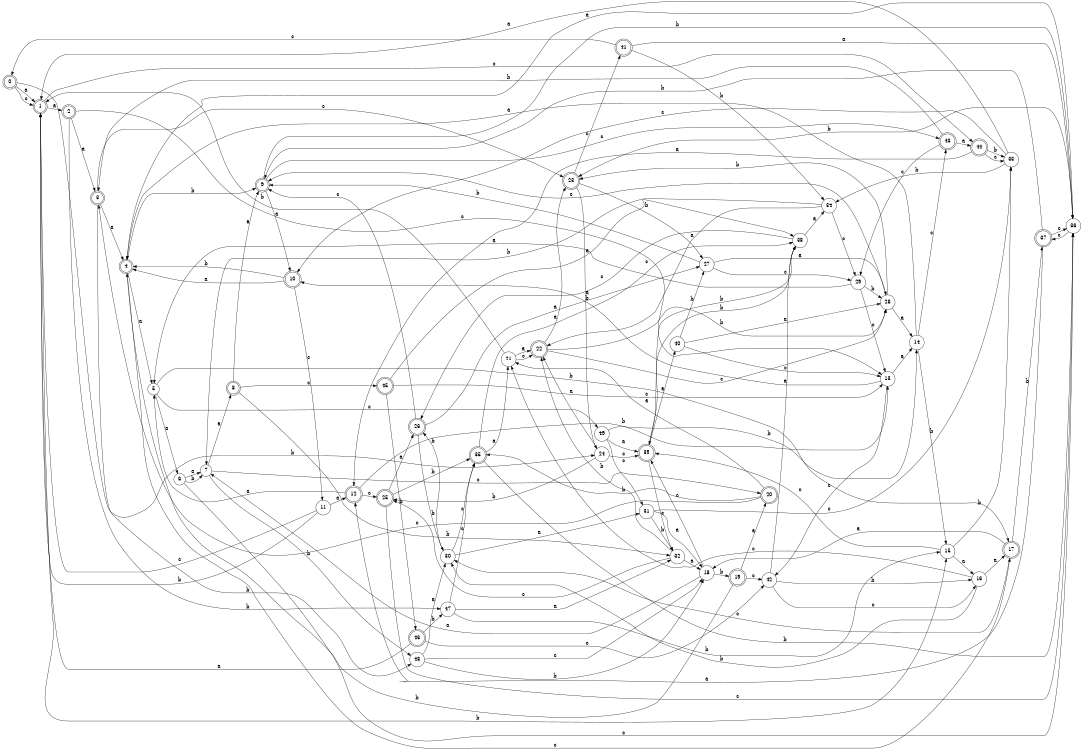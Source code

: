 digraph n40_3 {
__start0 [label="" shape="none"];

rankdir=LR;
size="8,5";

s0 [style="rounded,filled", color="black", fillcolor="white" shape="doublecircle", label="0"];
s1 [style="rounded,filled", color="black", fillcolor="white" shape="doublecircle", label="1"];
s2 [style="rounded,filled", color="black", fillcolor="white" shape="doublecircle", label="2"];
s3 [style="rounded,filled", color="black", fillcolor="white" shape="doublecircle", label="3"];
s4 [style="rounded,filled", color="black", fillcolor="white" shape="doublecircle", label="4"];
s5 [style="filled", color="black", fillcolor="white" shape="circle", label="5"];
s6 [style="filled", color="black", fillcolor="white" shape="circle", label="6"];
s7 [style="filled", color="black", fillcolor="white" shape="circle", label="7"];
s8 [style="rounded,filled", color="black", fillcolor="white" shape="doublecircle", label="8"];
s9 [style="rounded,filled", color="black", fillcolor="white" shape="doublecircle", label="9"];
s10 [style="rounded,filled", color="black", fillcolor="white" shape="doublecircle", label="10"];
s11 [style="filled", color="black", fillcolor="white" shape="circle", label="11"];
s12 [style="rounded,filled", color="black", fillcolor="white" shape="doublecircle", label="12"];
s13 [style="filled", color="black", fillcolor="white" shape="circle", label="13"];
s14 [style="filled", color="black", fillcolor="white" shape="circle", label="14"];
s15 [style="filled", color="black", fillcolor="white" shape="circle", label="15"];
s16 [style="filled", color="black", fillcolor="white" shape="circle", label="16"];
s17 [style="rounded,filled", color="black", fillcolor="white" shape="doublecircle", label="17"];
s18 [style="filled", color="black", fillcolor="white" shape="circle", label="18"];
s19 [style="rounded,filled", color="black", fillcolor="white" shape="doublecircle", label="19"];
s20 [style="rounded,filled", color="black", fillcolor="white" shape="doublecircle", label="20"];
s21 [style="filled", color="black", fillcolor="white" shape="circle", label="21"];
s22 [style="rounded,filled", color="black", fillcolor="white" shape="doublecircle", label="22"];
s23 [style="rounded,filled", color="black", fillcolor="white" shape="doublecircle", label="23"];
s24 [style="filled", color="black", fillcolor="white" shape="circle", label="24"];
s25 [style="rounded,filled", color="black", fillcolor="white" shape="doublecircle", label="25"];
s26 [style="rounded,filled", color="black", fillcolor="white" shape="doublecircle", label="26"];
s27 [style="filled", color="black", fillcolor="white" shape="circle", label="27"];
s28 [style="filled", color="black", fillcolor="white" shape="circle", label="28"];
s29 [style="filled", color="black", fillcolor="white" shape="circle", label="29"];
s30 [style="filled", color="black", fillcolor="white" shape="circle", label="30"];
s31 [style="filled", color="black", fillcolor="white" shape="circle", label="31"];
s32 [style="filled", color="black", fillcolor="white" shape="circle", label="32"];
s33 [style="filled", color="black", fillcolor="white" shape="circle", label="33"];
s34 [style="filled", color="black", fillcolor="white" shape="circle", label="34"];
s35 [style="rounded,filled", color="black", fillcolor="white" shape="doublecircle", label="35"];
s36 [style="filled", color="black", fillcolor="white" shape="circle", label="36"];
s37 [style="rounded,filled", color="black", fillcolor="white" shape="doublecircle", label="37"];
s38 [style="filled", color="black", fillcolor="white" shape="circle", label="38"];
s39 [style="rounded,filled", color="black", fillcolor="white" shape="doublecircle", label="39"];
s40 [style="filled", color="black", fillcolor="white" shape="circle", label="40"];
s41 [style="rounded,filled", color="black", fillcolor="white" shape="doublecircle", label="41"];
s42 [style="filled", color="black", fillcolor="white" shape="circle", label="42"];
s43 [style="rounded,filled", color="black", fillcolor="white" shape="doublecircle", label="43"];
s44 [style="rounded,filled", color="black", fillcolor="white" shape="doublecircle", label="44"];
s45 [style="rounded,filled", color="black", fillcolor="white" shape="doublecircle", label="45"];
s46 [style="rounded,filled", color="black", fillcolor="white" shape="doublecircle", label="46"];
s47 [style="filled", color="black", fillcolor="white" shape="circle", label="47"];
s48 [style="filled", color="black", fillcolor="white" shape="circle", label="48"];
s49 [style="filled", color="black", fillcolor="white" shape="circle", label="49"];
s0 -> s1 [label="a"];
s0 -> s24 [label="b"];
s0 -> s1 [label="c"];
s1 -> s2 [label="a"];
s1 -> s15 [label="b"];
s1 -> s44 [label="c"];
s2 -> s3 [label="a"];
s2 -> s47 [label="b"];
s2 -> s13 [label="c"];
s3 -> s4 [label="a"];
s3 -> s48 [label="b"];
s3 -> s23 [label="c"];
s4 -> s5 [label="a"];
s4 -> s9 [label="b"];
s4 -> s17 [label="c"];
s5 -> s6 [label="a"];
s5 -> s17 [label="b"];
s5 -> s49 [label="c"];
s6 -> s7 [label="a"];
s6 -> s7 [label="b"];
s6 -> s36 [label="c"];
s7 -> s8 [label="a"];
s7 -> s48 [label="b"];
s7 -> s20 [label="c"];
s8 -> s9 [label="a"];
s8 -> s32 [label="b"];
s8 -> s45 [label="c"];
s9 -> s10 [label="a"];
s9 -> s36 [label="b"];
s9 -> s43 [label="c"];
s10 -> s4 [label="a"];
s10 -> s4 [label="b"];
s10 -> s11 [label="c"];
s11 -> s12 [label="a"];
s11 -> s1 [label="b"];
s11 -> s1 [label="c"];
s12 -> s5 [label="a"];
s12 -> s13 [label="b"];
s12 -> s25 [label="c"];
s13 -> s14 [label="a"];
s13 -> s10 [label="b"];
s13 -> s42 [label="c"];
s14 -> s4 [label="a"];
s14 -> s15 [label="b"];
s14 -> s43 [label="c"];
s15 -> s16 [label="a"];
s15 -> s33 [label="b"];
s15 -> s39 [label="c"];
s16 -> s17 [label="a"];
s16 -> s30 [label="b"];
s16 -> s21 [label="c"];
s17 -> s18 [label="a"];
s17 -> s37 [label="b"];
s17 -> s30 [label="c"];
s18 -> s7 [label="a"];
s18 -> s19 [label="b"];
s18 -> s39 [label="c"];
s19 -> s20 [label="a"];
s19 -> s4 [label="b"];
s19 -> s42 [label="c"];
s20 -> s21 [label="a"];
s20 -> s35 [label="b"];
s20 -> s3 [label="c"];
s21 -> s22 [label="a"];
s21 -> s1 [label="b"];
s21 -> s22 [label="c"];
s22 -> s23 [label="a"];
s22 -> s28 [label="b"];
s22 -> s28 [label="c"];
s23 -> s24 [label="a"];
s23 -> s27 [label="b"];
s23 -> s41 [label="c"];
s24 -> s22 [label="a"];
s24 -> s25 [label="b"];
s24 -> s39 [label="c"];
s25 -> s26 [label="a"];
s25 -> s35 [label="b"];
s25 -> s36 [label="c"];
s26 -> s27 [label="a"];
s26 -> s30 [label="b"];
s26 -> s9 [label="c"];
s27 -> s28 [label="a"];
s27 -> s9 [label="b"];
s27 -> s29 [label="c"];
s28 -> s14 [label="a"];
s28 -> s23 [label="b"];
s28 -> s9 [label="c"];
s29 -> s5 [label="a"];
s29 -> s28 [label="b"];
s29 -> s13 [label="c"];
s30 -> s31 [label="a"];
s30 -> s26 [label="b"];
s30 -> s35 [label="c"];
s31 -> s18 [label="a"];
s31 -> s32 [label="b"];
s31 -> s33 [label="c"];
s32 -> s18 [label="a"];
s32 -> s22 [label="b"];
s32 -> s25 [label="c"];
s33 -> s1 [label="a"];
s33 -> s34 [label="b"];
s33 -> s10 [label="c"];
s34 -> s22 [label="a"];
s34 -> s7 [label="b"];
s34 -> s29 [label="c"];
s35 -> s21 [label="a"];
s35 -> s36 [label="b"];
s35 -> s38 [label="c"];
s36 -> s4 [label="a"];
s36 -> s23 [label="b"];
s36 -> s37 [label="c"];
s37 -> s12 [label="a"];
s37 -> s9 [label="b"];
s37 -> s36 [label="c"];
s38 -> s34 [label="a"];
s38 -> s39 [label="b"];
s38 -> s26 [label="c"];
s39 -> s40 [label="a"];
s39 -> s38 [label="b"];
s39 -> s32 [label="c"];
s40 -> s28 [label="a"];
s40 -> s27 [label="b"];
s40 -> s13 [label="c"];
s41 -> s36 [label="a"];
s41 -> s34 [label="b"];
s41 -> s0 [label="c"];
s42 -> s38 [label="a"];
s42 -> s16 [label="b"];
s42 -> s16 [label="c"];
s43 -> s44 [label="a"];
s43 -> s3 [label="b"];
s43 -> s29 [label="c"];
s44 -> s12 [label="a"];
s44 -> s33 [label="b"];
s44 -> s33 [label="c"];
s45 -> s38 [label="a"];
s45 -> s46 [label="b"];
s45 -> s13 [label="c"];
s46 -> s1 [label="a"];
s46 -> s47 [label="b"];
s46 -> s42 [label="c"];
s47 -> s32 [label="a"];
s47 -> s15 [label="b"];
s47 -> s35 [label="c"];
s48 -> s30 [label="a"];
s48 -> s18 [label="b"];
s48 -> s18 [label="c"];
s49 -> s39 [label="a"];
s49 -> s14 [label="b"];
s49 -> s31 [label="c"];

}